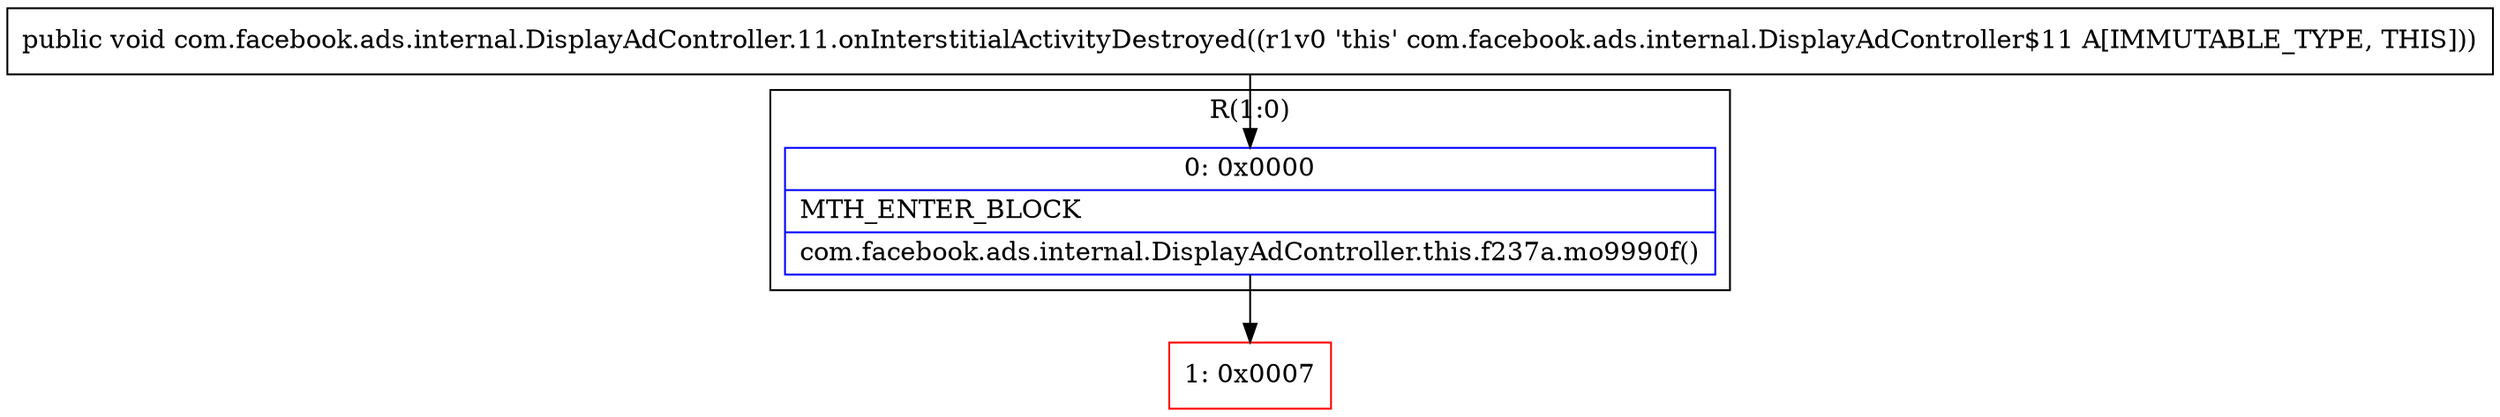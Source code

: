 digraph "CFG forcom.facebook.ads.internal.DisplayAdController.11.onInterstitialActivityDestroyed()V" {
subgraph cluster_Region_1595521847 {
label = "R(1:0)";
node [shape=record,color=blue];
Node_0 [shape=record,label="{0\:\ 0x0000|MTH_ENTER_BLOCK\l|com.facebook.ads.internal.DisplayAdController.this.f237a.mo9990f()\l}"];
}
Node_1 [shape=record,color=red,label="{1\:\ 0x0007}"];
MethodNode[shape=record,label="{public void com.facebook.ads.internal.DisplayAdController.11.onInterstitialActivityDestroyed((r1v0 'this' com.facebook.ads.internal.DisplayAdController$11 A[IMMUTABLE_TYPE, THIS])) }"];
MethodNode -> Node_0;
Node_0 -> Node_1;
}

